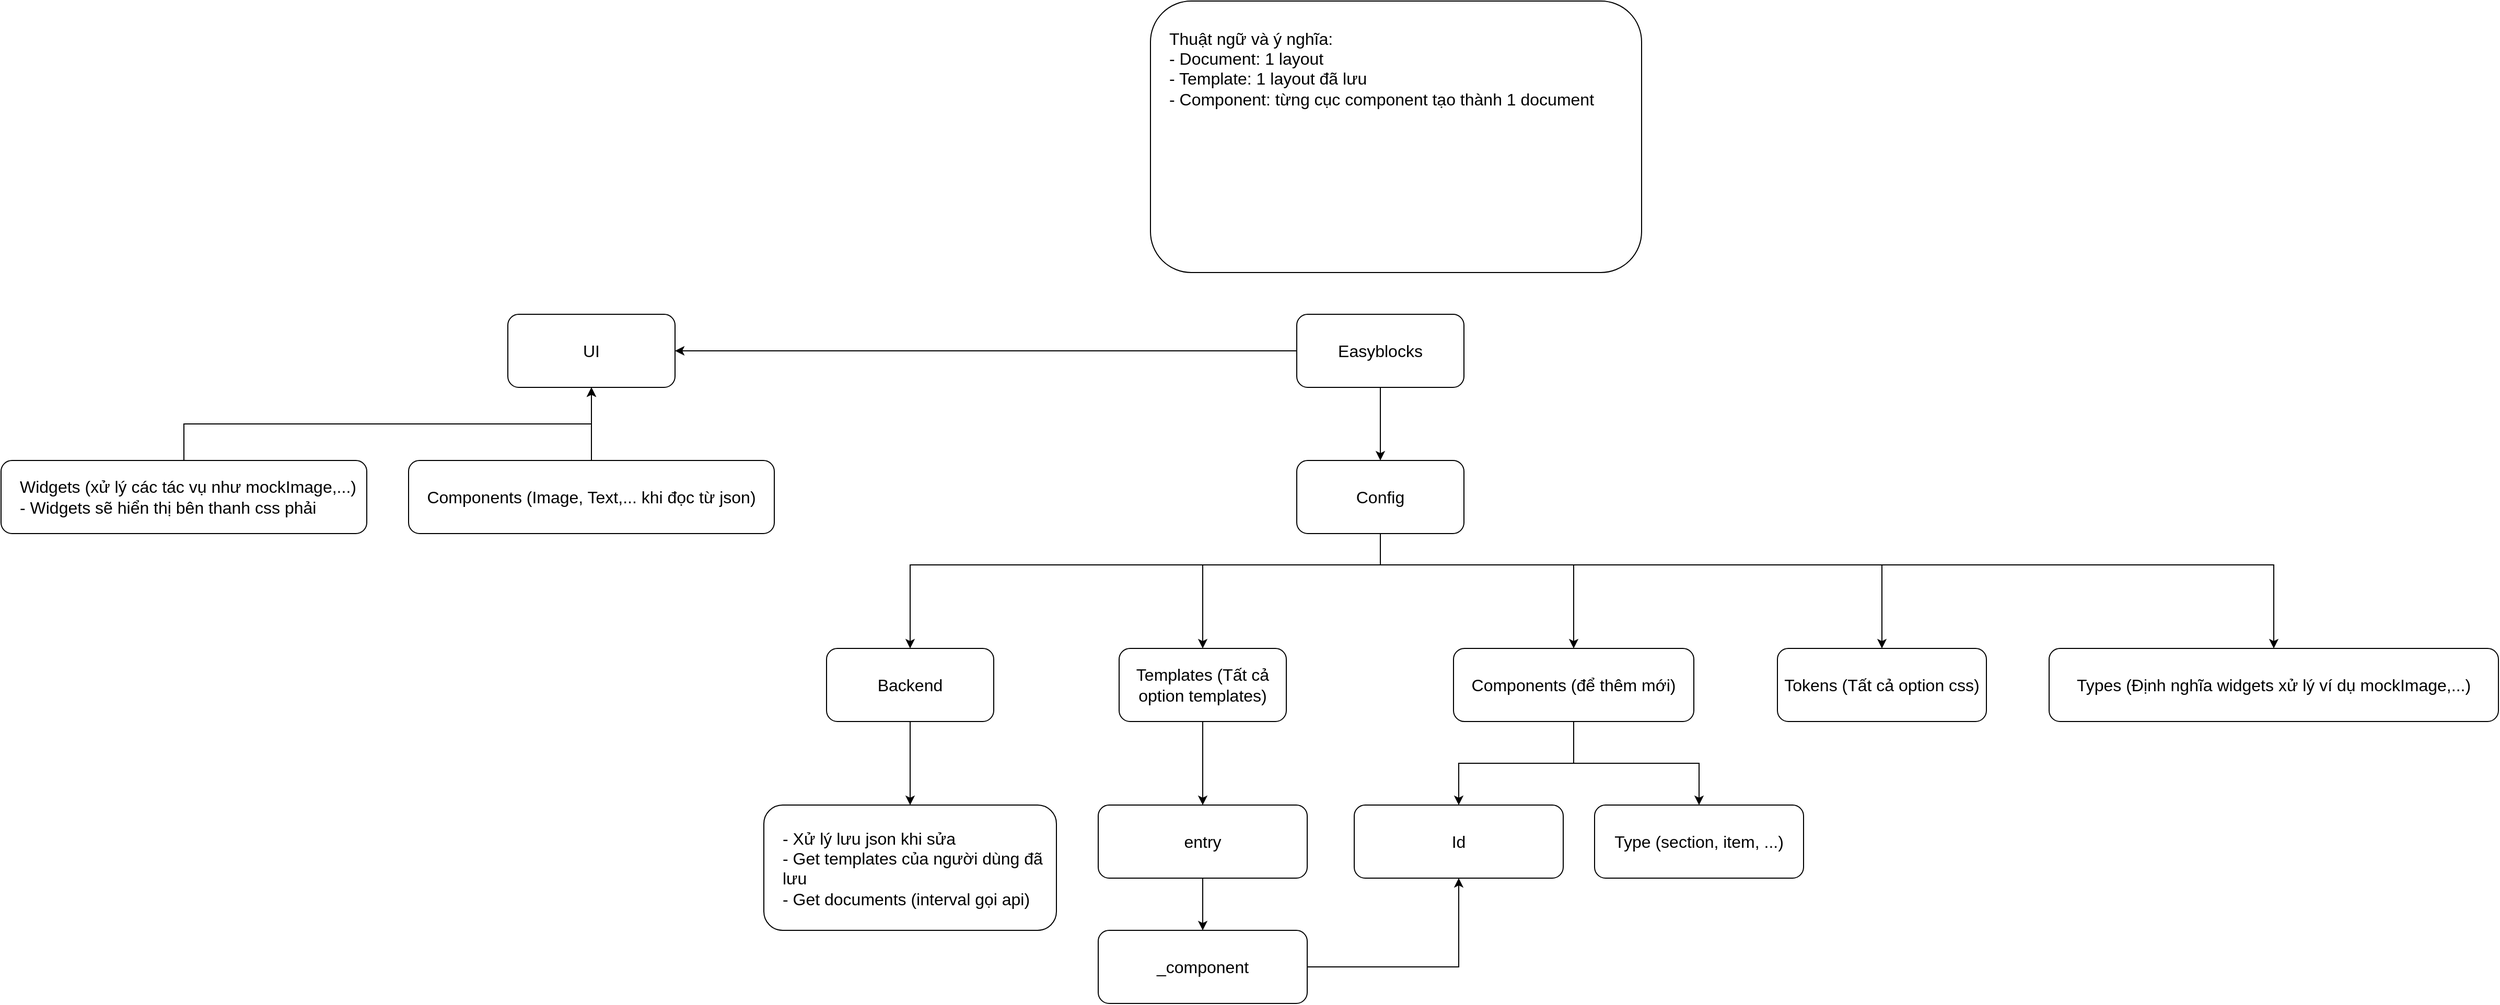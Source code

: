 <mxfile version="26.1.0">
  <diagram name="Trang-1" id="z_kfhZS21ESfXZzlqjcn">
    <mxGraphModel dx="4261" dy="2587" grid="1" gridSize="10" guides="1" tooltips="1" connect="1" arrows="1" fold="1" page="1" pageScale="1" pageWidth="827" pageHeight="1169" math="0" shadow="0">
      <root>
        <mxCell id="0" />
        <mxCell id="1" parent="0" />
        <mxCell id="x_5xlmAa9GvuRtsq-oLW-4" style="edgeStyle=orthogonalEdgeStyle;rounded=0;orthogonalLoop=1;jettySize=auto;html=1;entryX=0.5;entryY=0;entryDx=0;entryDy=0;" edge="1" parent="1" source="x_5xlmAa9GvuRtsq-oLW-1" target="x_5xlmAa9GvuRtsq-oLW-3">
          <mxGeometry relative="1" as="geometry" />
        </mxCell>
        <mxCell id="x_5xlmAa9GvuRtsq-oLW-30" style="edgeStyle=orthogonalEdgeStyle;rounded=0;orthogonalLoop=1;jettySize=auto;html=1;entryX=1;entryY=0.5;entryDx=0;entryDy=0;" edge="1" parent="1" source="x_5xlmAa9GvuRtsq-oLW-1" target="x_5xlmAa9GvuRtsq-oLW-27">
          <mxGeometry relative="1" as="geometry" />
        </mxCell>
        <mxCell id="x_5xlmAa9GvuRtsq-oLW-1" value="Easyblocks" style="rounded=1;whiteSpace=wrap;html=1;fontSize=16;" vertex="1" parent="1">
          <mxGeometry x="350" y="160" width="160" height="70" as="geometry" />
        </mxCell>
        <mxCell id="x_5xlmAa9GvuRtsq-oLW-2" value="&lt;div&gt;Thuật ngữ và ý nghĩa:&lt;/div&gt;- Document: 1 layout&lt;div&gt;- Template: 1 layout đã lưu&lt;/div&gt;&lt;div&gt;- Component: từng cục component tạo thành 1 document&lt;/div&gt;" style="rounded=1;whiteSpace=wrap;html=1;fontSize=16;align=left;verticalAlign=top;spacingTop=20;spacingLeft=16;" vertex="1" parent="1">
          <mxGeometry x="210" y="-140" width="470" height="260" as="geometry" />
        </mxCell>
        <mxCell id="x_5xlmAa9GvuRtsq-oLW-8" style="edgeStyle=orthogonalEdgeStyle;rounded=0;orthogonalLoop=1;jettySize=auto;html=1;" edge="1" parent="1" source="x_5xlmAa9GvuRtsq-oLW-3" target="x_5xlmAa9GvuRtsq-oLW-5">
          <mxGeometry relative="1" as="geometry">
            <Array as="points">
              <mxPoint x="430" y="400" />
              <mxPoint x="260" y="400" />
            </Array>
          </mxGeometry>
        </mxCell>
        <mxCell id="x_5xlmAa9GvuRtsq-oLW-9" style="edgeStyle=orthogonalEdgeStyle;rounded=0;orthogonalLoop=1;jettySize=auto;html=1;entryX=0.5;entryY=0;entryDx=0;entryDy=0;" edge="1" parent="1" source="x_5xlmAa9GvuRtsq-oLW-3" target="x_5xlmAa9GvuRtsq-oLW-6">
          <mxGeometry relative="1" as="geometry">
            <Array as="points">
              <mxPoint x="430" y="400" />
              <mxPoint x="1285" y="400" />
            </Array>
          </mxGeometry>
        </mxCell>
        <mxCell id="x_5xlmAa9GvuRtsq-oLW-10" style="edgeStyle=orthogonalEdgeStyle;rounded=0;orthogonalLoop=1;jettySize=auto;html=1;entryX=0.5;entryY=0;entryDx=0;entryDy=0;" edge="1" parent="1" source="x_5xlmAa9GvuRtsq-oLW-3" target="x_5xlmAa9GvuRtsq-oLW-7">
          <mxGeometry relative="1" as="geometry">
            <Array as="points">
              <mxPoint x="430" y="400" />
              <mxPoint x="910" y="400" />
            </Array>
          </mxGeometry>
        </mxCell>
        <mxCell id="x_5xlmAa9GvuRtsq-oLW-12" style="edgeStyle=orthogonalEdgeStyle;rounded=0;orthogonalLoop=1;jettySize=auto;html=1;entryX=0.5;entryY=0;entryDx=0;entryDy=0;" edge="1" parent="1" source="x_5xlmAa9GvuRtsq-oLW-3" target="x_5xlmAa9GvuRtsq-oLW-11">
          <mxGeometry relative="1" as="geometry">
            <Array as="points">
              <mxPoint x="430" y="400" />
              <mxPoint x="-20" y="400" />
            </Array>
          </mxGeometry>
        </mxCell>
        <mxCell id="x_5xlmAa9GvuRtsq-oLW-16" style="edgeStyle=orthogonalEdgeStyle;rounded=0;orthogonalLoop=1;jettySize=auto;html=1;entryX=0.5;entryY=0;entryDx=0;entryDy=0;" edge="1" parent="1" source="x_5xlmAa9GvuRtsq-oLW-3" target="x_5xlmAa9GvuRtsq-oLW-15">
          <mxGeometry relative="1" as="geometry">
            <Array as="points">
              <mxPoint x="430" y="400" />
              <mxPoint x="615" y="400" />
            </Array>
          </mxGeometry>
        </mxCell>
        <mxCell id="x_5xlmAa9GvuRtsq-oLW-3" value="Config" style="rounded=1;whiteSpace=wrap;html=1;fontSize=16;" vertex="1" parent="1">
          <mxGeometry x="350" y="300" width="160" height="70" as="geometry" />
        </mxCell>
        <mxCell id="x_5xlmAa9GvuRtsq-oLW-14" style="edgeStyle=orthogonalEdgeStyle;rounded=0;orthogonalLoop=1;jettySize=auto;html=1;entryX=0.5;entryY=0;entryDx=0;entryDy=0;" edge="1" parent="1" source="x_5xlmAa9GvuRtsq-oLW-5">
          <mxGeometry relative="1" as="geometry">
            <mxPoint x="260" y="630" as="targetPoint" />
          </mxGeometry>
        </mxCell>
        <mxCell id="x_5xlmAa9GvuRtsq-oLW-5" value="Templates (Tất cả option templates)" style="rounded=1;whiteSpace=wrap;html=1;fontSize=16;" vertex="1" parent="1">
          <mxGeometry x="180" y="480" width="160" height="70" as="geometry" />
        </mxCell>
        <mxCell id="x_5xlmAa9GvuRtsq-oLW-6" value="Types (Định nghĩa widgets xử lý ví dụ mockImage,...)" style="rounded=1;whiteSpace=wrap;html=1;fontSize=16;" vertex="1" parent="1">
          <mxGeometry x="1070" y="480" width="430" height="70" as="geometry" />
        </mxCell>
        <mxCell id="x_5xlmAa9GvuRtsq-oLW-7" value="Tokens (Tất cả option css)" style="rounded=1;whiteSpace=wrap;html=1;fontSize=16;" vertex="1" parent="1">
          <mxGeometry x="810" y="480" width="200" height="70" as="geometry" />
        </mxCell>
        <mxCell id="x_5xlmAa9GvuRtsq-oLW-33" style="edgeStyle=orthogonalEdgeStyle;rounded=0;orthogonalLoop=1;jettySize=auto;html=1;entryX=0.5;entryY=0;entryDx=0;entryDy=0;" edge="1" parent="1" source="x_5xlmAa9GvuRtsq-oLW-11" target="x_5xlmAa9GvuRtsq-oLW-32">
          <mxGeometry relative="1" as="geometry" />
        </mxCell>
        <mxCell id="x_5xlmAa9GvuRtsq-oLW-11" value="Backend" style="rounded=1;whiteSpace=wrap;html=1;fontSize=16;" vertex="1" parent="1">
          <mxGeometry x="-100" y="480" width="160" height="70" as="geometry" />
        </mxCell>
        <mxCell id="x_5xlmAa9GvuRtsq-oLW-23" style="edgeStyle=orthogonalEdgeStyle;rounded=0;orthogonalLoop=1;jettySize=auto;html=1;entryX=0.5;entryY=0;entryDx=0;entryDy=0;" edge="1" parent="1" source="x_5xlmAa9GvuRtsq-oLW-15" target="x_5xlmAa9GvuRtsq-oLW-20">
          <mxGeometry relative="1" as="geometry" />
        </mxCell>
        <mxCell id="x_5xlmAa9GvuRtsq-oLW-25" style="edgeStyle=orthogonalEdgeStyle;rounded=0;orthogonalLoop=1;jettySize=auto;html=1;entryX=0.5;entryY=0;entryDx=0;entryDy=0;" edge="1" parent="1" source="x_5xlmAa9GvuRtsq-oLW-15" target="x_5xlmAa9GvuRtsq-oLW-21">
          <mxGeometry relative="1" as="geometry" />
        </mxCell>
        <mxCell id="x_5xlmAa9GvuRtsq-oLW-15" value="Components (để thêm mới)" style="rounded=1;whiteSpace=wrap;html=1;fontSize=16;" vertex="1" parent="1">
          <mxGeometry x="500" y="480" width="230" height="70" as="geometry" />
        </mxCell>
        <mxCell id="x_5xlmAa9GvuRtsq-oLW-19" value="" style="edgeStyle=orthogonalEdgeStyle;rounded=0;orthogonalLoop=1;jettySize=auto;html=1;" edge="1" parent="1" source="x_5xlmAa9GvuRtsq-oLW-17" target="x_5xlmAa9GvuRtsq-oLW-18">
          <mxGeometry relative="1" as="geometry" />
        </mxCell>
        <mxCell id="x_5xlmAa9GvuRtsq-oLW-17" value="entry" style="rounded=1;whiteSpace=wrap;html=1;fontSize=16;" vertex="1" parent="1">
          <mxGeometry x="160" y="630" width="200" height="70" as="geometry" />
        </mxCell>
        <mxCell id="x_5xlmAa9GvuRtsq-oLW-22" style="edgeStyle=orthogonalEdgeStyle;rounded=0;orthogonalLoop=1;jettySize=auto;html=1;entryX=0.5;entryY=1;entryDx=0;entryDy=0;" edge="1" parent="1" source="x_5xlmAa9GvuRtsq-oLW-18" target="x_5xlmAa9GvuRtsq-oLW-20">
          <mxGeometry relative="1" as="geometry" />
        </mxCell>
        <mxCell id="x_5xlmAa9GvuRtsq-oLW-18" value="_component" style="rounded=1;whiteSpace=wrap;html=1;fontSize=16;" vertex="1" parent="1">
          <mxGeometry x="160" y="750" width="200" height="70" as="geometry" />
        </mxCell>
        <mxCell id="x_5xlmAa9GvuRtsq-oLW-20" value="Id" style="rounded=1;whiteSpace=wrap;html=1;fontSize=16;" vertex="1" parent="1">
          <mxGeometry x="405" y="630" width="200" height="70" as="geometry" />
        </mxCell>
        <mxCell id="x_5xlmAa9GvuRtsq-oLW-21" value="Type (section, item, ...)" style="rounded=1;whiteSpace=wrap;html=1;fontSize=16;" vertex="1" parent="1">
          <mxGeometry x="635" y="630" width="200" height="70" as="geometry" />
        </mxCell>
        <mxCell id="x_5xlmAa9GvuRtsq-oLW-31" style="edgeStyle=orthogonalEdgeStyle;rounded=0;orthogonalLoop=1;jettySize=auto;html=1;entryX=0.5;entryY=1;entryDx=0;entryDy=0;" edge="1" parent="1" source="x_5xlmAa9GvuRtsq-oLW-26" target="x_5xlmAa9GvuRtsq-oLW-27">
          <mxGeometry relative="1" as="geometry" />
        </mxCell>
        <mxCell id="x_5xlmAa9GvuRtsq-oLW-26" value="Components (Image, Text,... khi đọc từ json)" style="rounded=1;whiteSpace=wrap;html=1;fontSize=16;" vertex="1" parent="1">
          <mxGeometry x="-500" y="300" width="350" height="70" as="geometry" />
        </mxCell>
        <mxCell id="x_5xlmAa9GvuRtsq-oLW-27" value="UI" style="rounded=1;whiteSpace=wrap;html=1;fontSize=16;" vertex="1" parent="1">
          <mxGeometry x="-405" y="160" width="160" height="70" as="geometry" />
        </mxCell>
        <mxCell id="x_5xlmAa9GvuRtsq-oLW-32" value="- Xử lý lưu json khi sửa&lt;div&gt;- Get templates của người dùng đã lưu&lt;/div&gt;&lt;div&gt;- Get documents (interval gọi api)&amp;nbsp;&lt;/div&gt;" style="rounded=1;whiteSpace=wrap;html=1;fontSize=16;align=left;verticalAlign=top;spacingTop=16;spacingLeft=16;" vertex="1" parent="1">
          <mxGeometry x="-160" y="630" width="280" height="120" as="geometry" />
        </mxCell>
        <mxCell id="x_5xlmAa9GvuRtsq-oLW-36" style="edgeStyle=orthogonalEdgeStyle;rounded=0;orthogonalLoop=1;jettySize=auto;html=1;entryX=0.5;entryY=1;entryDx=0;entryDy=0;exitX=0.5;exitY=0;exitDx=0;exitDy=0;" edge="1" parent="1" source="x_5xlmAa9GvuRtsq-oLW-34" target="x_5xlmAa9GvuRtsq-oLW-27">
          <mxGeometry relative="1" as="geometry" />
        </mxCell>
        <mxCell id="x_5xlmAa9GvuRtsq-oLW-34" value="Widgets (xử lý các tác vụ như mockImage,...)&lt;div&gt;- Widgets sẽ hiển thị bên thanh css phải&lt;/div&gt;" style="rounded=1;whiteSpace=wrap;html=1;fontSize=16;align=left;spacingLeft=16;" vertex="1" parent="1">
          <mxGeometry x="-890" y="300" width="350" height="70" as="geometry" />
        </mxCell>
      </root>
    </mxGraphModel>
  </diagram>
</mxfile>
